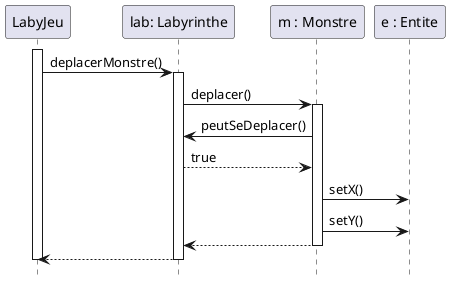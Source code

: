 @startuml
hide footbox

participant "LabyJeu" as lj
participant "lab: Labyrinthe" as l
participant "m : Monstre" as m
participant "e : Entite" as e

    activate lj
    lj -> l : deplacerMonstre()
    activate l
    l -> m : deplacer()
    activate m
    m -> l : peutSeDeplacer()
    l --> m : true
    m -> e : setX()
    m -> e : setY()
    m --> l
    deactivate m
    l --> lj
    deactivate l
    deactivate lj
@enduml